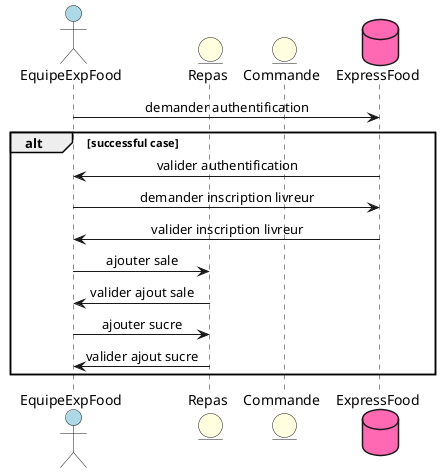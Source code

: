 @startuml EquipeExpFood

skinparam responseMessageBelowArrow true
skinparam SequenceMessageAlignment center

actor EquipeExpFood as EquipeExpFood #LightBlue

entity Repas as Repas #LightYellow
entity Commande as Commande #LightYellow

database ExpressFood as ExpressFood #HotPink

EquipeExpFood -> ExpressFood: demander authentification
alt successful case
ExpressFood -> EquipeExpFood: valider authentification 

EquipeExpFood -> ExpressFood: demander inscription livreur
ExpressFood -> EquipeExpFood: valider inscription livreur

EquipeExpFood -> Repas: ajouter sale
Repas -> EquipeExpFood : valider ajout sale

EquipeExpFood -> Repas: ajouter sucre
Repas -> EquipeExpFood : valider ajout sucre



end
@enduml